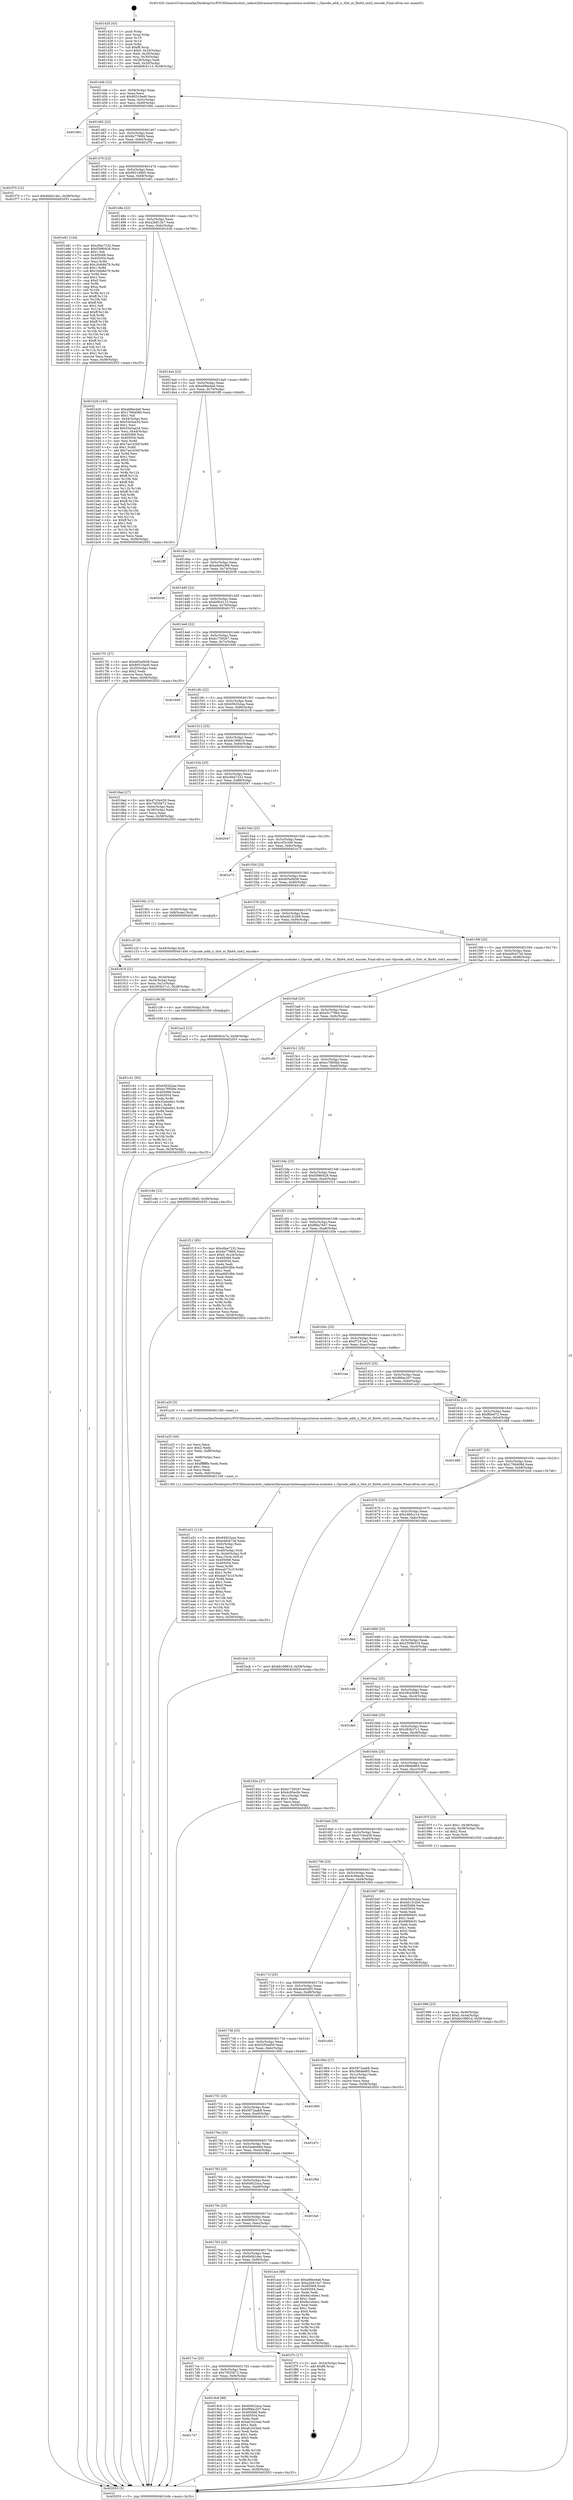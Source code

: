 digraph "0x401420" {
  label = "0x401420 (/mnt/c/Users/mathe/Desktop/tcc/POCII/binaries/extr_radare2librasmarchxtensagnuxtensa-modules.c_Opcode_addi_n_Slot_xt_flix64_slot2_encode_Final-ollvm.out::main(0))"
  labelloc = "t"
  node[shape=record]

  Entry [label="",width=0.3,height=0.3,shape=circle,fillcolor=black,style=filled]
  "0x40144b" [label="{
     0x40144b [23]\l
     | [instrs]\l
     &nbsp;&nbsp;0x40144b \<+3\>: mov -0x58(%rbp),%eax\l
     &nbsp;&nbsp;0x40144e \<+2\>: mov %eax,%ecx\l
     &nbsp;&nbsp;0x401450 \<+6\>: sub $0x80510ed0,%ecx\l
     &nbsp;&nbsp;0x401456 \<+3\>: mov %eax,-0x5c(%rbp)\l
     &nbsp;&nbsp;0x401459 \<+3\>: mov %ecx,-0x60(%rbp)\l
     &nbsp;&nbsp;0x40145c \<+6\>: je 000000000040180c \<main+0x3ec\>\l
  }"]
  "0x40180c" [label="{
     0x40180c\l
  }", style=dashed]
  "0x401462" [label="{
     0x401462 [22]\l
     | [instrs]\l
     &nbsp;&nbsp;0x401462 \<+5\>: jmp 0000000000401467 \<main+0x47\>\l
     &nbsp;&nbsp;0x401467 \<+3\>: mov -0x5c(%rbp),%eax\l
     &nbsp;&nbsp;0x40146a \<+5\>: sub $0x8a7796f4,%eax\l
     &nbsp;&nbsp;0x40146f \<+3\>: mov %eax,-0x64(%rbp)\l
     &nbsp;&nbsp;0x401472 \<+6\>: je 0000000000401f70 \<main+0xb50\>\l
  }"]
  Exit [label="",width=0.3,height=0.3,shape=circle,fillcolor=black,style=filled,peripheries=2]
  "0x401f70" [label="{
     0x401f70 [12]\l
     | [instrs]\l
     &nbsp;&nbsp;0x401f70 \<+7\>: movl $0x6b0b1dec,-0x58(%rbp)\l
     &nbsp;&nbsp;0x401f77 \<+5\>: jmp 0000000000402055 \<main+0xc35\>\l
  }"]
  "0x401478" [label="{
     0x401478 [22]\l
     | [instrs]\l
     &nbsp;&nbsp;0x401478 \<+5\>: jmp 000000000040147d \<main+0x5d\>\l
     &nbsp;&nbsp;0x40147d \<+3\>: mov -0x5c(%rbp),%eax\l
     &nbsp;&nbsp;0x401480 \<+5\>: sub $0x9921d9d5,%eax\l
     &nbsp;&nbsp;0x401485 \<+3\>: mov %eax,-0x68(%rbp)\l
     &nbsp;&nbsp;0x401488 \<+6\>: je 0000000000401e81 \<main+0xa61\>\l
  }"]
  "0x401c41" [label="{
     0x401c41 [93]\l
     | [instrs]\l
     &nbsp;&nbsp;0x401c41 \<+5\>: mov $0xb562b2aa,%eax\l
     &nbsp;&nbsp;0x401c46 \<+5\>: mov $0xec7895bb,%ecx\l
     &nbsp;&nbsp;0x401c4b \<+7\>: mov 0x405068,%edx\l
     &nbsp;&nbsp;0x401c52 \<+7\>: mov 0x405054,%esi\l
     &nbsp;&nbsp;0x401c59 \<+3\>: mov %edx,%r8d\l
     &nbsp;&nbsp;0x401c5c \<+7\>: add $0x33aba9e1,%r8d\l
     &nbsp;&nbsp;0x401c63 \<+4\>: sub $0x1,%r8d\l
     &nbsp;&nbsp;0x401c67 \<+7\>: sub $0x33aba9e1,%r8d\l
     &nbsp;&nbsp;0x401c6e \<+4\>: imul %r8d,%edx\l
     &nbsp;&nbsp;0x401c72 \<+3\>: and $0x1,%edx\l
     &nbsp;&nbsp;0x401c75 \<+3\>: cmp $0x0,%edx\l
     &nbsp;&nbsp;0x401c78 \<+4\>: sete %r9b\l
     &nbsp;&nbsp;0x401c7c \<+3\>: cmp $0xa,%esi\l
     &nbsp;&nbsp;0x401c7f \<+4\>: setl %r10b\l
     &nbsp;&nbsp;0x401c83 \<+3\>: mov %r9b,%r11b\l
     &nbsp;&nbsp;0x401c86 \<+3\>: and %r10b,%r11b\l
     &nbsp;&nbsp;0x401c89 \<+3\>: xor %r10b,%r9b\l
     &nbsp;&nbsp;0x401c8c \<+3\>: or %r9b,%r11b\l
     &nbsp;&nbsp;0x401c8f \<+4\>: test $0x1,%r11b\l
     &nbsp;&nbsp;0x401c93 \<+3\>: cmovne %ecx,%eax\l
     &nbsp;&nbsp;0x401c96 \<+3\>: mov %eax,-0x58(%rbp)\l
     &nbsp;&nbsp;0x401c99 \<+5\>: jmp 0000000000402055 \<main+0xc35\>\l
  }"]
  "0x401e81" [label="{
     0x401e81 [144]\l
     | [instrs]\l
     &nbsp;&nbsp;0x401e81 \<+5\>: mov $0xc6be7232,%eax\l
     &nbsp;&nbsp;0x401e86 \<+5\>: mov $0xf3980426,%ecx\l
     &nbsp;&nbsp;0x401e8b \<+2\>: mov $0x1,%dl\l
     &nbsp;&nbsp;0x401e8d \<+7\>: mov 0x405068,%esi\l
     &nbsp;&nbsp;0x401e94 \<+7\>: mov 0x405054,%edi\l
     &nbsp;&nbsp;0x401e9b \<+3\>: mov %esi,%r8d\l
     &nbsp;&nbsp;0x401e9e \<+7\>: add $0x164b8d78,%r8d\l
     &nbsp;&nbsp;0x401ea5 \<+4\>: sub $0x1,%r8d\l
     &nbsp;&nbsp;0x401ea9 \<+7\>: sub $0x164b8d78,%r8d\l
     &nbsp;&nbsp;0x401eb0 \<+4\>: imul %r8d,%esi\l
     &nbsp;&nbsp;0x401eb4 \<+3\>: and $0x1,%esi\l
     &nbsp;&nbsp;0x401eb7 \<+3\>: cmp $0x0,%esi\l
     &nbsp;&nbsp;0x401eba \<+4\>: sete %r9b\l
     &nbsp;&nbsp;0x401ebe \<+3\>: cmp $0xa,%edi\l
     &nbsp;&nbsp;0x401ec1 \<+4\>: setl %r10b\l
     &nbsp;&nbsp;0x401ec5 \<+3\>: mov %r9b,%r11b\l
     &nbsp;&nbsp;0x401ec8 \<+4\>: xor $0xff,%r11b\l
     &nbsp;&nbsp;0x401ecc \<+3\>: mov %r10b,%bl\l
     &nbsp;&nbsp;0x401ecf \<+3\>: xor $0xff,%bl\l
     &nbsp;&nbsp;0x401ed2 \<+3\>: xor $0x1,%dl\l
     &nbsp;&nbsp;0x401ed5 \<+3\>: mov %r11b,%r14b\l
     &nbsp;&nbsp;0x401ed8 \<+4\>: and $0xff,%r14b\l
     &nbsp;&nbsp;0x401edc \<+3\>: and %dl,%r9b\l
     &nbsp;&nbsp;0x401edf \<+3\>: mov %bl,%r15b\l
     &nbsp;&nbsp;0x401ee2 \<+4\>: and $0xff,%r15b\l
     &nbsp;&nbsp;0x401ee6 \<+3\>: and %dl,%r10b\l
     &nbsp;&nbsp;0x401ee9 \<+3\>: or %r9b,%r14b\l
     &nbsp;&nbsp;0x401eec \<+3\>: or %r10b,%r15b\l
     &nbsp;&nbsp;0x401eef \<+3\>: xor %r15b,%r14b\l
     &nbsp;&nbsp;0x401ef2 \<+3\>: or %bl,%r11b\l
     &nbsp;&nbsp;0x401ef5 \<+4\>: xor $0xff,%r11b\l
     &nbsp;&nbsp;0x401ef9 \<+3\>: or $0x1,%dl\l
     &nbsp;&nbsp;0x401efc \<+3\>: and %dl,%r11b\l
     &nbsp;&nbsp;0x401eff \<+3\>: or %r11b,%r14b\l
     &nbsp;&nbsp;0x401f02 \<+4\>: test $0x1,%r14b\l
     &nbsp;&nbsp;0x401f06 \<+3\>: cmovne %ecx,%eax\l
     &nbsp;&nbsp;0x401f09 \<+3\>: mov %eax,-0x58(%rbp)\l
     &nbsp;&nbsp;0x401f0c \<+5\>: jmp 0000000000402055 \<main+0xc35\>\l
  }"]
  "0x40148e" [label="{
     0x40148e [22]\l
     | [instrs]\l
     &nbsp;&nbsp;0x40148e \<+5\>: jmp 0000000000401493 \<main+0x73\>\l
     &nbsp;&nbsp;0x401493 \<+3\>: mov -0x5c(%rbp),%eax\l
     &nbsp;&nbsp;0x401496 \<+5\>: sub $0xa2b813a7,%eax\l
     &nbsp;&nbsp;0x40149b \<+3\>: mov %eax,-0x6c(%rbp)\l
     &nbsp;&nbsp;0x40149e \<+6\>: je 0000000000401b26 \<main+0x706\>\l
  }"]
  "0x401c38" [label="{
     0x401c38 [9]\l
     | [instrs]\l
     &nbsp;&nbsp;0x401c38 \<+4\>: mov -0x40(%rbp),%rdi\l
     &nbsp;&nbsp;0x401c3c \<+5\>: call 0000000000401030 \<free@plt\>\l
     | [calls]\l
     &nbsp;&nbsp;0x401030 \{1\} (unknown)\l
  }"]
  "0x401b26" [label="{
     0x401b26 [165]\l
     | [instrs]\l
     &nbsp;&nbsp;0x401b26 \<+5\>: mov $0xa68ee4a6,%eax\l
     &nbsp;&nbsp;0x401b2b \<+5\>: mov $0x1766408d,%ecx\l
     &nbsp;&nbsp;0x401b30 \<+2\>: mov $0x1,%dl\l
     &nbsp;&nbsp;0x401b32 \<+3\>: mov -0x44(%rbp),%esi\l
     &nbsp;&nbsp;0x401b35 \<+6\>: sub $0x55e5aa3d,%esi\l
     &nbsp;&nbsp;0x401b3b \<+3\>: add $0x1,%esi\l
     &nbsp;&nbsp;0x401b3e \<+6\>: add $0x55e5aa3d,%esi\l
     &nbsp;&nbsp;0x401b44 \<+3\>: mov %esi,-0x44(%rbp)\l
     &nbsp;&nbsp;0x401b47 \<+7\>: mov 0x405068,%esi\l
     &nbsp;&nbsp;0x401b4e \<+7\>: mov 0x405054,%edi\l
     &nbsp;&nbsp;0x401b55 \<+3\>: mov %esi,%r8d\l
     &nbsp;&nbsp;0x401b58 \<+7\>: sub $0x7ae1b30f,%r8d\l
     &nbsp;&nbsp;0x401b5f \<+4\>: sub $0x1,%r8d\l
     &nbsp;&nbsp;0x401b63 \<+7\>: add $0x7ae1b30f,%r8d\l
     &nbsp;&nbsp;0x401b6a \<+4\>: imul %r8d,%esi\l
     &nbsp;&nbsp;0x401b6e \<+3\>: and $0x1,%esi\l
     &nbsp;&nbsp;0x401b71 \<+3\>: cmp $0x0,%esi\l
     &nbsp;&nbsp;0x401b74 \<+4\>: sete %r9b\l
     &nbsp;&nbsp;0x401b78 \<+3\>: cmp $0xa,%edi\l
     &nbsp;&nbsp;0x401b7b \<+4\>: setl %r10b\l
     &nbsp;&nbsp;0x401b7f \<+3\>: mov %r9b,%r11b\l
     &nbsp;&nbsp;0x401b82 \<+4\>: xor $0xff,%r11b\l
     &nbsp;&nbsp;0x401b86 \<+3\>: mov %r10b,%bl\l
     &nbsp;&nbsp;0x401b89 \<+3\>: xor $0xff,%bl\l
     &nbsp;&nbsp;0x401b8c \<+3\>: xor $0x1,%dl\l
     &nbsp;&nbsp;0x401b8f \<+3\>: mov %r11b,%r14b\l
     &nbsp;&nbsp;0x401b92 \<+4\>: and $0xff,%r14b\l
     &nbsp;&nbsp;0x401b96 \<+3\>: and %dl,%r9b\l
     &nbsp;&nbsp;0x401b99 \<+3\>: mov %bl,%r15b\l
     &nbsp;&nbsp;0x401b9c \<+4\>: and $0xff,%r15b\l
     &nbsp;&nbsp;0x401ba0 \<+3\>: and %dl,%r10b\l
     &nbsp;&nbsp;0x401ba3 \<+3\>: or %r9b,%r14b\l
     &nbsp;&nbsp;0x401ba6 \<+3\>: or %r10b,%r15b\l
     &nbsp;&nbsp;0x401ba9 \<+3\>: xor %r15b,%r14b\l
     &nbsp;&nbsp;0x401bac \<+3\>: or %bl,%r11b\l
     &nbsp;&nbsp;0x401baf \<+4\>: xor $0xff,%r11b\l
     &nbsp;&nbsp;0x401bb3 \<+3\>: or $0x1,%dl\l
     &nbsp;&nbsp;0x401bb6 \<+3\>: and %dl,%r11b\l
     &nbsp;&nbsp;0x401bb9 \<+3\>: or %r11b,%r14b\l
     &nbsp;&nbsp;0x401bbc \<+4\>: test $0x1,%r14b\l
     &nbsp;&nbsp;0x401bc0 \<+3\>: cmovne %ecx,%eax\l
     &nbsp;&nbsp;0x401bc3 \<+3\>: mov %eax,-0x58(%rbp)\l
     &nbsp;&nbsp;0x401bc6 \<+5\>: jmp 0000000000402055 \<main+0xc35\>\l
  }"]
  "0x4014a4" [label="{
     0x4014a4 [22]\l
     | [instrs]\l
     &nbsp;&nbsp;0x4014a4 \<+5\>: jmp 00000000004014a9 \<main+0x89\>\l
     &nbsp;&nbsp;0x4014a9 \<+3\>: mov -0x5c(%rbp),%eax\l
     &nbsp;&nbsp;0x4014ac \<+5\>: sub $0xa68ee4a6,%eax\l
     &nbsp;&nbsp;0x4014b1 \<+3\>: mov %eax,-0x70(%rbp)\l
     &nbsp;&nbsp;0x4014b4 \<+6\>: je 0000000000401fff \<main+0xbdf\>\l
  }"]
  "0x401a51" [label="{
     0x401a51 [113]\l
     | [instrs]\l
     &nbsp;&nbsp;0x401a51 \<+5\>: mov $0x64922aca,%ecx\l
     &nbsp;&nbsp;0x401a56 \<+5\>: mov $0xe49cb73d,%edx\l
     &nbsp;&nbsp;0x401a5b \<+6\>: mov -0xfc(%rbp),%esi\l
     &nbsp;&nbsp;0x401a61 \<+3\>: imul %eax,%esi\l
     &nbsp;&nbsp;0x401a64 \<+4\>: mov -0x40(%rbp),%rdi\l
     &nbsp;&nbsp;0x401a68 \<+4\>: movslq -0x44(%rbp),%r8\l
     &nbsp;&nbsp;0x401a6c \<+4\>: mov %esi,(%rdi,%r8,4)\l
     &nbsp;&nbsp;0x401a70 \<+7\>: mov 0x405068,%eax\l
     &nbsp;&nbsp;0x401a77 \<+7\>: mov 0x405054,%esi\l
     &nbsp;&nbsp;0x401a7e \<+3\>: mov %eax,%r9d\l
     &nbsp;&nbsp;0x401a81 \<+7\>: add $0xeab73c1f,%r9d\l
     &nbsp;&nbsp;0x401a88 \<+4\>: sub $0x1,%r9d\l
     &nbsp;&nbsp;0x401a8c \<+7\>: sub $0xeab73c1f,%r9d\l
     &nbsp;&nbsp;0x401a93 \<+4\>: imul %r9d,%eax\l
     &nbsp;&nbsp;0x401a97 \<+3\>: and $0x1,%eax\l
     &nbsp;&nbsp;0x401a9a \<+3\>: cmp $0x0,%eax\l
     &nbsp;&nbsp;0x401a9d \<+4\>: sete %r10b\l
     &nbsp;&nbsp;0x401aa1 \<+3\>: cmp $0xa,%esi\l
     &nbsp;&nbsp;0x401aa4 \<+4\>: setl %r11b\l
     &nbsp;&nbsp;0x401aa8 \<+3\>: mov %r10b,%bl\l
     &nbsp;&nbsp;0x401aab \<+3\>: and %r11b,%bl\l
     &nbsp;&nbsp;0x401aae \<+3\>: xor %r11b,%r10b\l
     &nbsp;&nbsp;0x401ab1 \<+3\>: or %r10b,%bl\l
     &nbsp;&nbsp;0x401ab4 \<+3\>: test $0x1,%bl\l
     &nbsp;&nbsp;0x401ab7 \<+3\>: cmovne %edx,%ecx\l
     &nbsp;&nbsp;0x401aba \<+3\>: mov %ecx,-0x58(%rbp)\l
     &nbsp;&nbsp;0x401abd \<+5\>: jmp 0000000000402055 \<main+0xc35\>\l
  }"]
  "0x401fff" [label="{
     0x401fff\l
  }", style=dashed]
  "0x4014ba" [label="{
     0x4014ba [22]\l
     | [instrs]\l
     &nbsp;&nbsp;0x4014ba \<+5\>: jmp 00000000004014bf \<main+0x9f\>\l
     &nbsp;&nbsp;0x4014bf \<+3\>: mov -0x5c(%rbp),%eax\l
     &nbsp;&nbsp;0x4014c2 \<+5\>: sub $0xa9e64368,%eax\l
     &nbsp;&nbsp;0x4014c7 \<+3\>: mov %eax,-0x74(%rbp)\l
     &nbsp;&nbsp;0x4014ca \<+6\>: je 0000000000402036 \<main+0xc16\>\l
  }"]
  "0x401a25" [label="{
     0x401a25 [44]\l
     | [instrs]\l
     &nbsp;&nbsp;0x401a25 \<+2\>: xor %ecx,%ecx\l
     &nbsp;&nbsp;0x401a27 \<+5\>: mov $0x2,%edx\l
     &nbsp;&nbsp;0x401a2c \<+6\>: mov %edx,-0xf8(%rbp)\l
     &nbsp;&nbsp;0x401a32 \<+1\>: cltd\l
     &nbsp;&nbsp;0x401a33 \<+6\>: mov -0xf8(%rbp),%esi\l
     &nbsp;&nbsp;0x401a39 \<+2\>: idiv %esi\l
     &nbsp;&nbsp;0x401a3b \<+6\>: imul $0xfffffffe,%edx,%edx\l
     &nbsp;&nbsp;0x401a41 \<+3\>: sub $0x1,%ecx\l
     &nbsp;&nbsp;0x401a44 \<+2\>: sub %ecx,%edx\l
     &nbsp;&nbsp;0x401a46 \<+6\>: mov %edx,-0xfc(%rbp)\l
     &nbsp;&nbsp;0x401a4c \<+5\>: call 0000000000401160 \<next_i\>\l
     | [calls]\l
     &nbsp;&nbsp;0x401160 \{1\} (/mnt/c/Users/mathe/Desktop/tcc/POCII/binaries/extr_radare2librasmarchxtensagnuxtensa-modules.c_Opcode_addi_n_Slot_xt_flix64_slot2_encode_Final-ollvm.out::next_i)\l
  }"]
  "0x402036" [label="{
     0x402036\l
  }", style=dashed]
  "0x4014d0" [label="{
     0x4014d0 [22]\l
     | [instrs]\l
     &nbsp;&nbsp;0x4014d0 \<+5\>: jmp 00000000004014d5 \<main+0xb5\>\l
     &nbsp;&nbsp;0x4014d5 \<+3\>: mov -0x5c(%rbp),%eax\l
     &nbsp;&nbsp;0x4014d8 \<+5\>: sub $0xb0fc4113,%eax\l
     &nbsp;&nbsp;0x4014dd \<+3\>: mov %eax,-0x78(%rbp)\l
     &nbsp;&nbsp;0x4014e0 \<+6\>: je 00000000004017f1 \<main+0x3d1\>\l
  }"]
  "0x4017e7" [label="{
     0x4017e7\l
  }", style=dashed]
  "0x4017f1" [label="{
     0x4017f1 [27]\l
     | [instrs]\l
     &nbsp;&nbsp;0x4017f1 \<+5\>: mov $0xd05a0b58,%eax\l
     &nbsp;&nbsp;0x4017f6 \<+5\>: mov $0x80510ed0,%ecx\l
     &nbsp;&nbsp;0x4017fb \<+3\>: mov -0x20(%rbp),%edx\l
     &nbsp;&nbsp;0x4017fe \<+3\>: cmp $0x2,%edx\l
     &nbsp;&nbsp;0x401801 \<+3\>: cmovne %ecx,%eax\l
     &nbsp;&nbsp;0x401804 \<+3\>: mov %eax,-0x58(%rbp)\l
     &nbsp;&nbsp;0x401807 \<+5\>: jmp 0000000000402055 \<main+0xc35\>\l
  }"]
  "0x4014e6" [label="{
     0x4014e6 [22]\l
     | [instrs]\l
     &nbsp;&nbsp;0x4014e6 \<+5\>: jmp 00000000004014eb \<main+0xcb\>\l
     &nbsp;&nbsp;0x4014eb \<+3\>: mov -0x5c(%rbp),%eax\l
     &nbsp;&nbsp;0x4014ee \<+5\>: sub $0xb1759267,%eax\l
     &nbsp;&nbsp;0x4014f3 \<+3\>: mov %eax,-0x7c(%rbp)\l
     &nbsp;&nbsp;0x4014f6 \<+6\>: je 0000000000401949 \<main+0x529\>\l
  }"]
  "0x402055" [label="{
     0x402055 [5]\l
     | [instrs]\l
     &nbsp;&nbsp;0x402055 \<+5\>: jmp 000000000040144b \<main+0x2b\>\l
  }"]
  "0x401420" [label="{
     0x401420 [43]\l
     | [instrs]\l
     &nbsp;&nbsp;0x401420 \<+1\>: push %rbp\l
     &nbsp;&nbsp;0x401421 \<+3\>: mov %rsp,%rbp\l
     &nbsp;&nbsp;0x401424 \<+2\>: push %r15\l
     &nbsp;&nbsp;0x401426 \<+2\>: push %r14\l
     &nbsp;&nbsp;0x401428 \<+1\>: push %rbx\l
     &nbsp;&nbsp;0x401429 \<+7\>: sub $0xf8,%rsp\l
     &nbsp;&nbsp;0x401430 \<+7\>: movl $0x0,-0x24(%rbp)\l
     &nbsp;&nbsp;0x401437 \<+3\>: mov %edi,-0x28(%rbp)\l
     &nbsp;&nbsp;0x40143a \<+4\>: mov %rsi,-0x30(%rbp)\l
     &nbsp;&nbsp;0x40143e \<+3\>: mov -0x28(%rbp),%edi\l
     &nbsp;&nbsp;0x401441 \<+3\>: mov %edi,-0x20(%rbp)\l
     &nbsp;&nbsp;0x401444 \<+7\>: movl $0xb0fc4113,-0x58(%rbp)\l
  }"]
  "0x4019c8" [label="{
     0x4019c8 [88]\l
     | [instrs]\l
     &nbsp;&nbsp;0x4019c8 \<+5\>: mov $0x64922aca,%eax\l
     &nbsp;&nbsp;0x4019cd \<+5\>: mov $0xf99ac207,%ecx\l
     &nbsp;&nbsp;0x4019d2 \<+7\>: mov 0x405068,%edx\l
     &nbsp;&nbsp;0x4019d9 \<+7\>: mov 0x405054,%esi\l
     &nbsp;&nbsp;0x4019e0 \<+2\>: mov %edx,%edi\l
     &nbsp;&nbsp;0x4019e2 \<+6\>: add $0xab1b24ad,%edi\l
     &nbsp;&nbsp;0x4019e8 \<+3\>: sub $0x1,%edi\l
     &nbsp;&nbsp;0x4019eb \<+6\>: sub $0xab1b24ad,%edi\l
     &nbsp;&nbsp;0x4019f1 \<+3\>: imul %edi,%edx\l
     &nbsp;&nbsp;0x4019f4 \<+3\>: and $0x1,%edx\l
     &nbsp;&nbsp;0x4019f7 \<+3\>: cmp $0x0,%edx\l
     &nbsp;&nbsp;0x4019fa \<+4\>: sete %r8b\l
     &nbsp;&nbsp;0x4019fe \<+3\>: cmp $0xa,%esi\l
     &nbsp;&nbsp;0x401a01 \<+4\>: setl %r9b\l
     &nbsp;&nbsp;0x401a05 \<+3\>: mov %r8b,%r10b\l
     &nbsp;&nbsp;0x401a08 \<+3\>: and %r9b,%r10b\l
     &nbsp;&nbsp;0x401a0b \<+3\>: xor %r9b,%r8b\l
     &nbsp;&nbsp;0x401a0e \<+3\>: or %r8b,%r10b\l
     &nbsp;&nbsp;0x401a11 \<+4\>: test $0x1,%r10b\l
     &nbsp;&nbsp;0x401a15 \<+3\>: cmovne %ecx,%eax\l
     &nbsp;&nbsp;0x401a18 \<+3\>: mov %eax,-0x58(%rbp)\l
     &nbsp;&nbsp;0x401a1b \<+5\>: jmp 0000000000402055 \<main+0xc35\>\l
  }"]
  "0x401949" [label="{
     0x401949\l
  }", style=dashed]
  "0x4014fc" [label="{
     0x4014fc [22]\l
     | [instrs]\l
     &nbsp;&nbsp;0x4014fc \<+5\>: jmp 0000000000401501 \<main+0xe1\>\l
     &nbsp;&nbsp;0x401501 \<+3\>: mov -0x5c(%rbp),%eax\l
     &nbsp;&nbsp;0x401504 \<+5\>: sub $0xb562b2aa,%eax\l
     &nbsp;&nbsp;0x401509 \<+3\>: mov %eax,-0x80(%rbp)\l
     &nbsp;&nbsp;0x40150c \<+6\>: je 0000000000402018 \<main+0xbf8\>\l
  }"]
  "0x4017ce" [label="{
     0x4017ce [25]\l
     | [instrs]\l
     &nbsp;&nbsp;0x4017ce \<+5\>: jmp 00000000004017d3 \<main+0x3b3\>\l
     &nbsp;&nbsp;0x4017d3 \<+3\>: mov -0x5c(%rbp),%eax\l
     &nbsp;&nbsp;0x4017d6 \<+5\>: sub $0x70f25872,%eax\l
     &nbsp;&nbsp;0x4017db \<+6\>: mov %eax,-0xf4(%rbp)\l
     &nbsp;&nbsp;0x4017e1 \<+6\>: je 00000000004019c8 \<main+0x5a8\>\l
  }"]
  "0x402018" [label="{
     0x402018\l
  }", style=dashed]
  "0x401512" [label="{
     0x401512 [25]\l
     | [instrs]\l
     &nbsp;&nbsp;0x401512 \<+5\>: jmp 0000000000401517 \<main+0xf7\>\l
     &nbsp;&nbsp;0x401517 \<+3\>: mov -0x5c(%rbp),%eax\l
     &nbsp;&nbsp;0x40151a \<+5\>: sub $0xbb19981d,%eax\l
     &nbsp;&nbsp;0x40151f \<+6\>: mov %eax,-0x84(%rbp)\l
     &nbsp;&nbsp;0x401525 \<+6\>: je 00000000004019ad \<main+0x58d\>\l
  }"]
  "0x401f7c" [label="{
     0x401f7c [17]\l
     | [instrs]\l
     &nbsp;&nbsp;0x401f7c \<+3\>: mov -0x24(%rbp),%eax\l
     &nbsp;&nbsp;0x401f7f \<+7\>: add $0xf8,%rsp\l
     &nbsp;&nbsp;0x401f86 \<+1\>: pop %rbx\l
     &nbsp;&nbsp;0x401f87 \<+2\>: pop %r14\l
     &nbsp;&nbsp;0x401f89 \<+2\>: pop %r15\l
     &nbsp;&nbsp;0x401f8b \<+1\>: pop %rbp\l
     &nbsp;&nbsp;0x401f8c \<+1\>: ret\l
  }"]
  "0x4019ad" [label="{
     0x4019ad [27]\l
     | [instrs]\l
     &nbsp;&nbsp;0x4019ad \<+5\>: mov $0x47c5e439,%eax\l
     &nbsp;&nbsp;0x4019b2 \<+5\>: mov $0x70f25872,%ecx\l
     &nbsp;&nbsp;0x4019b7 \<+3\>: mov -0x44(%rbp),%edx\l
     &nbsp;&nbsp;0x4019ba \<+3\>: cmp -0x38(%rbp),%edx\l
     &nbsp;&nbsp;0x4019bd \<+3\>: cmovl %ecx,%eax\l
     &nbsp;&nbsp;0x4019c0 \<+3\>: mov %eax,-0x58(%rbp)\l
     &nbsp;&nbsp;0x4019c3 \<+5\>: jmp 0000000000402055 \<main+0xc35\>\l
  }"]
  "0x40152b" [label="{
     0x40152b [25]\l
     | [instrs]\l
     &nbsp;&nbsp;0x40152b \<+5\>: jmp 0000000000401530 \<main+0x110\>\l
     &nbsp;&nbsp;0x401530 \<+3\>: mov -0x5c(%rbp),%eax\l
     &nbsp;&nbsp;0x401533 \<+5\>: sub $0xc6be7232,%eax\l
     &nbsp;&nbsp;0x401538 \<+6\>: mov %eax,-0x88(%rbp)\l
     &nbsp;&nbsp;0x40153e \<+6\>: je 0000000000402047 \<main+0xc27\>\l
  }"]
  "0x4017b5" [label="{
     0x4017b5 [25]\l
     | [instrs]\l
     &nbsp;&nbsp;0x4017b5 \<+5\>: jmp 00000000004017ba \<main+0x39a\>\l
     &nbsp;&nbsp;0x4017ba \<+3\>: mov -0x5c(%rbp),%eax\l
     &nbsp;&nbsp;0x4017bd \<+5\>: sub $0x6b0b1dec,%eax\l
     &nbsp;&nbsp;0x4017c2 \<+6\>: mov %eax,-0xf0(%rbp)\l
     &nbsp;&nbsp;0x4017c8 \<+6\>: je 0000000000401f7c \<main+0xb5c\>\l
  }"]
  "0x402047" [label="{
     0x402047\l
  }", style=dashed]
  "0x401544" [label="{
     0x401544 [25]\l
     | [instrs]\l
     &nbsp;&nbsp;0x401544 \<+5\>: jmp 0000000000401549 \<main+0x129\>\l
     &nbsp;&nbsp;0x401549 \<+3\>: mov -0x5c(%rbp),%eax\l
     &nbsp;&nbsp;0x40154c \<+5\>: sub $0xccf3c346,%eax\l
     &nbsp;&nbsp;0x401551 \<+6\>: mov %eax,-0x8c(%rbp)\l
     &nbsp;&nbsp;0x401557 \<+6\>: je 0000000000401e75 \<main+0xa55\>\l
  }"]
  "0x401ace" [label="{
     0x401ace [88]\l
     | [instrs]\l
     &nbsp;&nbsp;0x401ace \<+5\>: mov $0xa68ee4a6,%eax\l
     &nbsp;&nbsp;0x401ad3 \<+5\>: mov $0xa2b813a7,%ecx\l
     &nbsp;&nbsp;0x401ad8 \<+7\>: mov 0x405068,%edx\l
     &nbsp;&nbsp;0x401adf \<+7\>: mov 0x405054,%esi\l
     &nbsp;&nbsp;0x401ae6 \<+2\>: mov %edx,%edi\l
     &nbsp;&nbsp;0x401ae8 \<+6\>: sub $0x9a1ebee1,%edi\l
     &nbsp;&nbsp;0x401aee \<+3\>: sub $0x1,%edi\l
     &nbsp;&nbsp;0x401af1 \<+6\>: add $0x9a1ebee1,%edi\l
     &nbsp;&nbsp;0x401af7 \<+3\>: imul %edi,%edx\l
     &nbsp;&nbsp;0x401afa \<+3\>: and $0x1,%edx\l
     &nbsp;&nbsp;0x401afd \<+3\>: cmp $0x0,%edx\l
     &nbsp;&nbsp;0x401b00 \<+4\>: sete %r8b\l
     &nbsp;&nbsp;0x401b04 \<+3\>: cmp $0xa,%esi\l
     &nbsp;&nbsp;0x401b07 \<+4\>: setl %r9b\l
     &nbsp;&nbsp;0x401b0b \<+3\>: mov %r8b,%r10b\l
     &nbsp;&nbsp;0x401b0e \<+3\>: and %r9b,%r10b\l
     &nbsp;&nbsp;0x401b11 \<+3\>: xor %r9b,%r8b\l
     &nbsp;&nbsp;0x401b14 \<+3\>: or %r8b,%r10b\l
     &nbsp;&nbsp;0x401b17 \<+4\>: test $0x1,%r10b\l
     &nbsp;&nbsp;0x401b1b \<+3\>: cmovne %ecx,%eax\l
     &nbsp;&nbsp;0x401b1e \<+3\>: mov %eax,-0x58(%rbp)\l
     &nbsp;&nbsp;0x401b21 \<+5\>: jmp 0000000000402055 \<main+0xc35\>\l
  }"]
  "0x401e75" [label="{
     0x401e75\l
  }", style=dashed]
  "0x40155d" [label="{
     0x40155d [25]\l
     | [instrs]\l
     &nbsp;&nbsp;0x40155d \<+5\>: jmp 0000000000401562 \<main+0x142\>\l
     &nbsp;&nbsp;0x401562 \<+3\>: mov -0x5c(%rbp),%eax\l
     &nbsp;&nbsp;0x401565 \<+5\>: sub $0xd05a0b58,%eax\l
     &nbsp;&nbsp;0x40156a \<+6\>: mov %eax,-0x90(%rbp)\l
     &nbsp;&nbsp;0x401570 \<+6\>: je 000000000040190c \<main+0x4ec\>\l
  }"]
  "0x40179c" [label="{
     0x40179c [25]\l
     | [instrs]\l
     &nbsp;&nbsp;0x40179c \<+5\>: jmp 00000000004017a1 \<main+0x381\>\l
     &nbsp;&nbsp;0x4017a1 \<+3\>: mov -0x5c(%rbp),%eax\l
     &nbsp;&nbsp;0x4017a4 \<+5\>: sub $0x665b3c7e,%eax\l
     &nbsp;&nbsp;0x4017a9 \<+6\>: mov %eax,-0xec(%rbp)\l
     &nbsp;&nbsp;0x4017af \<+6\>: je 0000000000401ace \<main+0x6ae\>\l
  }"]
  "0x40190c" [label="{
     0x40190c [13]\l
     | [instrs]\l
     &nbsp;&nbsp;0x40190c \<+4\>: mov -0x30(%rbp),%rax\l
     &nbsp;&nbsp;0x401910 \<+4\>: mov 0x8(%rax),%rdi\l
     &nbsp;&nbsp;0x401914 \<+5\>: call 0000000000401060 \<atoi@plt\>\l
     | [calls]\l
     &nbsp;&nbsp;0x401060 \{1\} (unknown)\l
  }"]
  "0x401576" [label="{
     0x401576 [25]\l
     | [instrs]\l
     &nbsp;&nbsp;0x401576 \<+5\>: jmp 000000000040157b \<main+0x15b\>\l
     &nbsp;&nbsp;0x40157b \<+3\>: mov -0x5c(%rbp),%eax\l
     &nbsp;&nbsp;0x40157e \<+5\>: sub $0xdd13c2b9,%eax\l
     &nbsp;&nbsp;0x401583 \<+6\>: mov %eax,-0x94(%rbp)\l
     &nbsp;&nbsp;0x401589 \<+6\>: je 0000000000401c2f \<main+0x80f\>\l
  }"]
  "0x401919" [label="{
     0x401919 [21]\l
     | [instrs]\l
     &nbsp;&nbsp;0x401919 \<+3\>: mov %eax,-0x34(%rbp)\l
     &nbsp;&nbsp;0x40191c \<+3\>: mov -0x34(%rbp),%eax\l
     &nbsp;&nbsp;0x40191f \<+3\>: mov %eax,-0x1c(%rbp)\l
     &nbsp;&nbsp;0x401922 \<+7\>: movl $0x383b27c1,-0x58(%rbp)\l
     &nbsp;&nbsp;0x401929 \<+5\>: jmp 0000000000402055 \<main+0xc35\>\l
  }"]
  "0x401fa5" [label="{
     0x401fa5\l
  }", style=dashed]
  "0x401c2f" [label="{
     0x401c2f [9]\l
     | [instrs]\l
     &nbsp;&nbsp;0x401c2f \<+4\>: mov -0x40(%rbp),%rdi\l
     &nbsp;&nbsp;0x401c33 \<+5\>: call 0000000000401400 \<Opcode_addi_n_Slot_xt_flix64_slot2_encode\>\l
     | [calls]\l
     &nbsp;&nbsp;0x401400 \{1\} (/mnt/c/Users/mathe/Desktop/tcc/POCII/binaries/extr_radare2librasmarchxtensagnuxtensa-modules.c_Opcode_addi_n_Slot_xt_flix64_slot2_encode_Final-ollvm.out::Opcode_addi_n_Slot_xt_flix64_slot2_encode)\l
  }"]
  "0x40158f" [label="{
     0x40158f [25]\l
     | [instrs]\l
     &nbsp;&nbsp;0x40158f \<+5\>: jmp 0000000000401594 \<main+0x174\>\l
     &nbsp;&nbsp;0x401594 \<+3\>: mov -0x5c(%rbp),%eax\l
     &nbsp;&nbsp;0x401597 \<+5\>: sub $0xe49cb73d,%eax\l
     &nbsp;&nbsp;0x40159c \<+6\>: mov %eax,-0x98(%rbp)\l
     &nbsp;&nbsp;0x4015a2 \<+6\>: je 0000000000401ac2 \<main+0x6a2\>\l
  }"]
  "0x401783" [label="{
     0x401783 [25]\l
     | [instrs]\l
     &nbsp;&nbsp;0x401783 \<+5\>: jmp 0000000000401788 \<main+0x368\>\l
     &nbsp;&nbsp;0x401788 \<+3\>: mov -0x5c(%rbp),%eax\l
     &nbsp;&nbsp;0x40178b \<+5\>: sub $0x64922aca,%eax\l
     &nbsp;&nbsp;0x401790 \<+6\>: mov %eax,-0xe8(%rbp)\l
     &nbsp;&nbsp;0x401796 \<+6\>: je 0000000000401fa5 \<main+0xb85\>\l
  }"]
  "0x401ac2" [label="{
     0x401ac2 [12]\l
     | [instrs]\l
     &nbsp;&nbsp;0x401ac2 \<+7\>: movl $0x665b3c7e,-0x58(%rbp)\l
     &nbsp;&nbsp;0x401ac9 \<+5\>: jmp 0000000000402055 \<main+0xc35\>\l
  }"]
  "0x4015a8" [label="{
     0x4015a8 [25]\l
     | [instrs]\l
     &nbsp;&nbsp;0x4015a8 \<+5\>: jmp 00000000004015ad \<main+0x18d\>\l
     &nbsp;&nbsp;0x4015ad \<+3\>: mov -0x5c(%rbp),%eax\l
     &nbsp;&nbsp;0x4015b0 \<+5\>: sub $0xe5c77864,%eax\l
     &nbsp;&nbsp;0x4015b5 \<+6\>: mov %eax,-0x9c(%rbp)\l
     &nbsp;&nbsp;0x4015bb \<+6\>: je 0000000000401cf3 \<main+0x8d3\>\l
  }"]
  "0x401f8d" [label="{
     0x401f8d\l
  }", style=dashed]
  "0x401cf3" [label="{
     0x401cf3\l
  }", style=dashed]
  "0x4015c1" [label="{
     0x4015c1 [25]\l
     | [instrs]\l
     &nbsp;&nbsp;0x4015c1 \<+5\>: jmp 00000000004015c6 \<main+0x1a6\>\l
     &nbsp;&nbsp;0x4015c6 \<+3\>: mov -0x5c(%rbp),%eax\l
     &nbsp;&nbsp;0x4015c9 \<+5\>: sub $0xec7895bb,%eax\l
     &nbsp;&nbsp;0x4015ce \<+6\>: mov %eax,-0xa0(%rbp)\l
     &nbsp;&nbsp;0x4015d4 \<+6\>: je 0000000000401c9e \<main+0x87e\>\l
  }"]
  "0x40176a" [label="{
     0x40176a [25]\l
     | [instrs]\l
     &nbsp;&nbsp;0x40176a \<+5\>: jmp 000000000040176f \<main+0x34f\>\l
     &nbsp;&nbsp;0x40176f \<+3\>: mov -0x5c(%rbp),%eax\l
     &nbsp;&nbsp;0x401772 \<+5\>: sub $0x5aa0eb8d,%eax\l
     &nbsp;&nbsp;0x401777 \<+6\>: mov %eax,-0xe4(%rbp)\l
     &nbsp;&nbsp;0x40177d \<+6\>: je 0000000000401f8d \<main+0xb6d\>\l
  }"]
  "0x401c9e" [label="{
     0x401c9e [12]\l
     | [instrs]\l
     &nbsp;&nbsp;0x401c9e \<+7\>: movl $0x9921d9d5,-0x58(%rbp)\l
     &nbsp;&nbsp;0x401ca5 \<+5\>: jmp 0000000000402055 \<main+0xc35\>\l
  }"]
  "0x4015da" [label="{
     0x4015da [25]\l
     | [instrs]\l
     &nbsp;&nbsp;0x4015da \<+5\>: jmp 00000000004015df \<main+0x1bf\>\l
     &nbsp;&nbsp;0x4015df \<+3\>: mov -0x5c(%rbp),%eax\l
     &nbsp;&nbsp;0x4015e2 \<+5\>: sub $0xf3980426,%eax\l
     &nbsp;&nbsp;0x4015e7 \<+6\>: mov %eax,-0xa4(%rbp)\l
     &nbsp;&nbsp;0x4015ed \<+6\>: je 0000000000401f11 \<main+0xaf1\>\l
  }"]
  "0x401d7c" [label="{
     0x401d7c\l
  }", style=dashed]
  "0x401f11" [label="{
     0x401f11 [95]\l
     | [instrs]\l
     &nbsp;&nbsp;0x401f11 \<+5\>: mov $0xc6be7232,%eax\l
     &nbsp;&nbsp;0x401f16 \<+5\>: mov $0x8a7796f4,%ecx\l
     &nbsp;&nbsp;0x401f1b \<+7\>: movl $0x0,-0x24(%rbp)\l
     &nbsp;&nbsp;0x401f22 \<+7\>: mov 0x405068,%edx\l
     &nbsp;&nbsp;0x401f29 \<+7\>: mov 0x405054,%esi\l
     &nbsp;&nbsp;0x401f30 \<+2\>: mov %edx,%edi\l
     &nbsp;&nbsp;0x401f32 \<+6\>: sub $0xad0f18bb,%edi\l
     &nbsp;&nbsp;0x401f38 \<+3\>: sub $0x1,%edi\l
     &nbsp;&nbsp;0x401f3b \<+6\>: add $0xad0f18bb,%edi\l
     &nbsp;&nbsp;0x401f41 \<+3\>: imul %edi,%edx\l
     &nbsp;&nbsp;0x401f44 \<+3\>: and $0x1,%edx\l
     &nbsp;&nbsp;0x401f47 \<+3\>: cmp $0x0,%edx\l
     &nbsp;&nbsp;0x401f4a \<+4\>: sete %r8b\l
     &nbsp;&nbsp;0x401f4e \<+3\>: cmp $0xa,%esi\l
     &nbsp;&nbsp;0x401f51 \<+4\>: setl %r9b\l
     &nbsp;&nbsp;0x401f55 \<+3\>: mov %r8b,%r10b\l
     &nbsp;&nbsp;0x401f58 \<+3\>: and %r9b,%r10b\l
     &nbsp;&nbsp;0x401f5b \<+3\>: xor %r9b,%r8b\l
     &nbsp;&nbsp;0x401f5e \<+3\>: or %r8b,%r10b\l
     &nbsp;&nbsp;0x401f61 \<+4\>: test $0x1,%r10b\l
     &nbsp;&nbsp;0x401f65 \<+3\>: cmovne %ecx,%eax\l
     &nbsp;&nbsp;0x401f68 \<+3\>: mov %eax,-0x58(%rbp)\l
     &nbsp;&nbsp;0x401f6b \<+5\>: jmp 0000000000402055 \<main+0xc35\>\l
  }"]
  "0x4015f3" [label="{
     0x4015f3 [25]\l
     | [instrs]\l
     &nbsp;&nbsp;0x4015f3 \<+5\>: jmp 00000000004015f8 \<main+0x1d8\>\l
     &nbsp;&nbsp;0x4015f8 \<+3\>: mov -0x5c(%rbp),%eax\l
     &nbsp;&nbsp;0x4015fb \<+5\>: sub $0xf68a7647,%eax\l
     &nbsp;&nbsp;0x401600 \<+6\>: mov %eax,-0xa8(%rbp)\l
     &nbsp;&nbsp;0x401606 \<+6\>: je 0000000000401d5e \<main+0x93e\>\l
  }"]
  "0x401751" [label="{
     0x401751 [25]\l
     | [instrs]\l
     &nbsp;&nbsp;0x401751 \<+5\>: jmp 0000000000401756 \<main+0x336\>\l
     &nbsp;&nbsp;0x401756 \<+3\>: mov -0x5c(%rbp),%eax\l
     &nbsp;&nbsp;0x401759 \<+5\>: sub $0x5872aab8,%eax\l
     &nbsp;&nbsp;0x40175e \<+6\>: mov %eax,-0xe0(%rbp)\l
     &nbsp;&nbsp;0x401764 \<+6\>: je 0000000000401d7c \<main+0x95c\>\l
  }"]
  "0x401d5e" [label="{
     0x401d5e\l
  }", style=dashed]
  "0x40160c" [label="{
     0x40160c [25]\l
     | [instrs]\l
     &nbsp;&nbsp;0x40160c \<+5\>: jmp 0000000000401611 \<main+0x1f1\>\l
     &nbsp;&nbsp;0x401611 \<+3\>: mov -0x5c(%rbp),%eax\l
     &nbsp;&nbsp;0x401614 \<+5\>: sub $0xf7247ae1,%eax\l
     &nbsp;&nbsp;0x401619 \<+6\>: mov %eax,-0xac(%rbp)\l
     &nbsp;&nbsp;0x40161f \<+6\>: je 0000000000401caa \<main+0x88a\>\l
  }"]
  "0x401900" [label="{
     0x401900\l
  }", style=dashed]
  "0x401caa" [label="{
     0x401caa\l
  }", style=dashed]
  "0x401625" [label="{
     0x401625 [25]\l
     | [instrs]\l
     &nbsp;&nbsp;0x401625 \<+5\>: jmp 000000000040162a \<main+0x20a\>\l
     &nbsp;&nbsp;0x40162a \<+3\>: mov -0x5c(%rbp),%eax\l
     &nbsp;&nbsp;0x40162d \<+5\>: sub $0xf99ac207,%eax\l
     &nbsp;&nbsp;0x401632 \<+6\>: mov %eax,-0xb0(%rbp)\l
     &nbsp;&nbsp;0x401638 \<+6\>: je 0000000000401a20 \<main+0x600\>\l
  }"]
  "0x401738" [label="{
     0x401738 [25]\l
     | [instrs]\l
     &nbsp;&nbsp;0x401738 \<+5\>: jmp 000000000040173d \<main+0x31d\>\l
     &nbsp;&nbsp;0x40173d \<+3\>: mov -0x5c(%rbp),%eax\l
     &nbsp;&nbsp;0x401740 \<+5\>: sub $0x52f5a609,%eax\l
     &nbsp;&nbsp;0x401745 \<+6\>: mov %eax,-0xdc(%rbp)\l
     &nbsp;&nbsp;0x40174b \<+6\>: je 0000000000401900 \<main+0x4e0\>\l
  }"]
  "0x401a20" [label="{
     0x401a20 [5]\l
     | [instrs]\l
     &nbsp;&nbsp;0x401a20 \<+5\>: call 0000000000401160 \<next_i\>\l
     | [calls]\l
     &nbsp;&nbsp;0x401160 \{1\} (/mnt/c/Users/mathe/Desktop/tcc/POCII/binaries/extr_radare2librasmarchxtensagnuxtensa-modules.c_Opcode_addi_n_Slot_xt_flix64_slot2_encode_Final-ollvm.out::next_i)\l
  }"]
  "0x40163e" [label="{
     0x40163e [25]\l
     | [instrs]\l
     &nbsp;&nbsp;0x40163e \<+5\>: jmp 0000000000401643 \<main+0x223\>\l
     &nbsp;&nbsp;0x401643 \<+3\>: mov -0x5c(%rbp),%eax\l
     &nbsp;&nbsp;0x401646 \<+5\>: sub $0xf6bef72,%eax\l
     &nbsp;&nbsp;0x40164b \<+6\>: mov %eax,-0xb4(%rbp)\l
     &nbsp;&nbsp;0x401651 \<+6\>: je 0000000000401d88 \<main+0x968\>\l
  }"]
  "0x401d45" [label="{
     0x401d45\l
  }", style=dashed]
  "0x401d88" [label="{
     0x401d88\l
  }", style=dashed]
  "0x401657" [label="{
     0x401657 [25]\l
     | [instrs]\l
     &nbsp;&nbsp;0x401657 \<+5\>: jmp 000000000040165c \<main+0x23c\>\l
     &nbsp;&nbsp;0x40165c \<+3\>: mov -0x5c(%rbp),%eax\l
     &nbsp;&nbsp;0x40165f \<+5\>: sub $0x1766408d,%eax\l
     &nbsp;&nbsp;0x401664 \<+6\>: mov %eax,-0xb8(%rbp)\l
     &nbsp;&nbsp;0x40166a \<+6\>: je 0000000000401bcb \<main+0x7ab\>\l
  }"]
  "0x401996" [label="{
     0x401996 [23]\l
     | [instrs]\l
     &nbsp;&nbsp;0x401996 \<+4\>: mov %rax,-0x40(%rbp)\l
     &nbsp;&nbsp;0x40199a \<+7\>: movl $0x0,-0x44(%rbp)\l
     &nbsp;&nbsp;0x4019a1 \<+7\>: movl $0xbb19981d,-0x58(%rbp)\l
     &nbsp;&nbsp;0x4019a8 \<+5\>: jmp 0000000000402055 \<main+0xc35\>\l
  }"]
  "0x401bcb" [label="{
     0x401bcb [12]\l
     | [instrs]\l
     &nbsp;&nbsp;0x401bcb \<+7\>: movl $0xbb19981d,-0x58(%rbp)\l
     &nbsp;&nbsp;0x401bd2 \<+5\>: jmp 0000000000402055 \<main+0xc35\>\l
  }"]
  "0x401670" [label="{
     0x401670 [25]\l
     | [instrs]\l
     &nbsp;&nbsp;0x401670 \<+5\>: jmp 0000000000401675 \<main+0x255\>\l
     &nbsp;&nbsp;0x401675 \<+3\>: mov -0x5c(%rbp),%eax\l
     &nbsp;&nbsp;0x401678 \<+5\>: sub $0x2480cc14,%eax\l
     &nbsp;&nbsp;0x40167d \<+6\>: mov %eax,-0xbc(%rbp)\l
     &nbsp;&nbsp;0x401683 \<+6\>: je 0000000000401864 \<main+0x444\>\l
  }"]
  "0x40171f" [label="{
     0x40171f [25]\l
     | [instrs]\l
     &nbsp;&nbsp;0x40171f \<+5\>: jmp 0000000000401724 \<main+0x304\>\l
     &nbsp;&nbsp;0x401724 \<+3\>: mov -0x5c(%rbp),%eax\l
     &nbsp;&nbsp;0x401727 \<+5\>: sub $0x4ea0d4f3,%eax\l
     &nbsp;&nbsp;0x40172c \<+6\>: mov %eax,-0xd8(%rbp)\l
     &nbsp;&nbsp;0x401732 \<+6\>: je 0000000000401d45 \<main+0x925\>\l
  }"]
  "0x401864" [label="{
     0x401864\l
  }", style=dashed]
  "0x401689" [label="{
     0x401689 [25]\l
     | [instrs]\l
     &nbsp;&nbsp;0x401689 \<+5\>: jmp 000000000040168e \<main+0x26e\>\l
     &nbsp;&nbsp;0x40168e \<+3\>: mov -0x5c(%rbp),%eax\l
     &nbsp;&nbsp;0x401691 \<+5\>: sub $0x2559b519,%eax\l
     &nbsp;&nbsp;0x401696 \<+6\>: mov %eax,-0xc0(%rbp)\l
     &nbsp;&nbsp;0x40169c \<+6\>: je 0000000000401cd8 \<main+0x8b8\>\l
  }"]
  "0x401964" [label="{
     0x401964 [27]\l
     | [instrs]\l
     &nbsp;&nbsp;0x401964 \<+5\>: mov $0x5872aab8,%eax\l
     &nbsp;&nbsp;0x401969 \<+5\>: mov $0x386de865,%ecx\l
     &nbsp;&nbsp;0x40196e \<+3\>: mov -0x1c(%rbp),%edx\l
     &nbsp;&nbsp;0x401971 \<+3\>: cmp $0x0,%edx\l
     &nbsp;&nbsp;0x401974 \<+3\>: cmove %ecx,%eax\l
     &nbsp;&nbsp;0x401977 \<+3\>: mov %eax,-0x58(%rbp)\l
     &nbsp;&nbsp;0x40197a \<+5\>: jmp 0000000000402055 \<main+0xc35\>\l
  }"]
  "0x401cd8" [label="{
     0x401cd8\l
  }", style=dashed]
  "0x4016a2" [label="{
     0x4016a2 [25]\l
     | [instrs]\l
     &nbsp;&nbsp;0x4016a2 \<+5\>: jmp 00000000004016a7 \<main+0x287\>\l
     &nbsp;&nbsp;0x4016a7 \<+3\>: mov -0x5c(%rbp),%eax\l
     &nbsp;&nbsp;0x4016aa \<+5\>: sub $0x29ca5b90,%eax\l
     &nbsp;&nbsp;0x4016af \<+6\>: mov %eax,-0xc4(%rbp)\l
     &nbsp;&nbsp;0x4016b5 \<+6\>: je 0000000000401de0 \<main+0x9c0\>\l
  }"]
  "0x401706" [label="{
     0x401706 [25]\l
     | [instrs]\l
     &nbsp;&nbsp;0x401706 \<+5\>: jmp 000000000040170b \<main+0x2eb\>\l
     &nbsp;&nbsp;0x40170b \<+3\>: mov -0x5c(%rbp),%eax\l
     &nbsp;&nbsp;0x40170e \<+5\>: sub $0x4c95ec8c,%eax\l
     &nbsp;&nbsp;0x401713 \<+6\>: mov %eax,-0xd4(%rbp)\l
     &nbsp;&nbsp;0x401719 \<+6\>: je 0000000000401964 \<main+0x544\>\l
  }"]
  "0x401de0" [label="{
     0x401de0\l
  }", style=dashed]
  "0x4016bb" [label="{
     0x4016bb [25]\l
     | [instrs]\l
     &nbsp;&nbsp;0x4016bb \<+5\>: jmp 00000000004016c0 \<main+0x2a0\>\l
     &nbsp;&nbsp;0x4016c0 \<+3\>: mov -0x5c(%rbp),%eax\l
     &nbsp;&nbsp;0x4016c3 \<+5\>: sub $0x383b27c1,%eax\l
     &nbsp;&nbsp;0x4016c8 \<+6\>: mov %eax,-0xc8(%rbp)\l
     &nbsp;&nbsp;0x4016ce \<+6\>: je 000000000040192e \<main+0x50e\>\l
  }"]
  "0x401bd7" [label="{
     0x401bd7 [88]\l
     | [instrs]\l
     &nbsp;&nbsp;0x401bd7 \<+5\>: mov $0xb562b2aa,%eax\l
     &nbsp;&nbsp;0x401bdc \<+5\>: mov $0xdd13c2b9,%ecx\l
     &nbsp;&nbsp;0x401be1 \<+7\>: mov 0x405068,%edx\l
     &nbsp;&nbsp;0x401be8 \<+7\>: mov 0x405054,%esi\l
     &nbsp;&nbsp;0x401bef \<+2\>: mov %edx,%edi\l
     &nbsp;&nbsp;0x401bf1 \<+6\>: add $0x89f49cf1,%edi\l
     &nbsp;&nbsp;0x401bf7 \<+3\>: sub $0x1,%edi\l
     &nbsp;&nbsp;0x401bfa \<+6\>: sub $0x89f49cf1,%edi\l
     &nbsp;&nbsp;0x401c00 \<+3\>: imul %edi,%edx\l
     &nbsp;&nbsp;0x401c03 \<+3\>: and $0x1,%edx\l
     &nbsp;&nbsp;0x401c06 \<+3\>: cmp $0x0,%edx\l
     &nbsp;&nbsp;0x401c09 \<+4\>: sete %r8b\l
     &nbsp;&nbsp;0x401c0d \<+3\>: cmp $0xa,%esi\l
     &nbsp;&nbsp;0x401c10 \<+4\>: setl %r9b\l
     &nbsp;&nbsp;0x401c14 \<+3\>: mov %r8b,%r10b\l
     &nbsp;&nbsp;0x401c17 \<+3\>: and %r9b,%r10b\l
     &nbsp;&nbsp;0x401c1a \<+3\>: xor %r9b,%r8b\l
     &nbsp;&nbsp;0x401c1d \<+3\>: or %r8b,%r10b\l
     &nbsp;&nbsp;0x401c20 \<+4\>: test $0x1,%r10b\l
     &nbsp;&nbsp;0x401c24 \<+3\>: cmovne %ecx,%eax\l
     &nbsp;&nbsp;0x401c27 \<+3\>: mov %eax,-0x58(%rbp)\l
     &nbsp;&nbsp;0x401c2a \<+5\>: jmp 0000000000402055 \<main+0xc35\>\l
  }"]
  "0x40192e" [label="{
     0x40192e [27]\l
     | [instrs]\l
     &nbsp;&nbsp;0x40192e \<+5\>: mov $0xb1759267,%eax\l
     &nbsp;&nbsp;0x401933 \<+5\>: mov $0x4c95ec8c,%ecx\l
     &nbsp;&nbsp;0x401938 \<+3\>: mov -0x1c(%rbp),%edx\l
     &nbsp;&nbsp;0x40193b \<+3\>: cmp $0x1,%edx\l
     &nbsp;&nbsp;0x40193e \<+3\>: cmovl %ecx,%eax\l
     &nbsp;&nbsp;0x401941 \<+3\>: mov %eax,-0x58(%rbp)\l
     &nbsp;&nbsp;0x401944 \<+5\>: jmp 0000000000402055 \<main+0xc35\>\l
  }"]
  "0x4016d4" [label="{
     0x4016d4 [25]\l
     | [instrs]\l
     &nbsp;&nbsp;0x4016d4 \<+5\>: jmp 00000000004016d9 \<main+0x2b9\>\l
     &nbsp;&nbsp;0x4016d9 \<+3\>: mov -0x5c(%rbp),%eax\l
     &nbsp;&nbsp;0x4016dc \<+5\>: sub $0x386de865,%eax\l
     &nbsp;&nbsp;0x4016e1 \<+6\>: mov %eax,-0xcc(%rbp)\l
     &nbsp;&nbsp;0x4016e7 \<+6\>: je 000000000040197f \<main+0x55f\>\l
  }"]
  "0x4016ed" [label="{
     0x4016ed [25]\l
     | [instrs]\l
     &nbsp;&nbsp;0x4016ed \<+5\>: jmp 00000000004016f2 \<main+0x2d2\>\l
     &nbsp;&nbsp;0x4016f2 \<+3\>: mov -0x5c(%rbp),%eax\l
     &nbsp;&nbsp;0x4016f5 \<+5\>: sub $0x47c5e439,%eax\l
     &nbsp;&nbsp;0x4016fa \<+6\>: mov %eax,-0xd0(%rbp)\l
     &nbsp;&nbsp;0x401700 \<+6\>: je 0000000000401bd7 \<main+0x7b7\>\l
  }"]
  "0x40197f" [label="{
     0x40197f [23]\l
     | [instrs]\l
     &nbsp;&nbsp;0x40197f \<+7\>: movl $0x1,-0x38(%rbp)\l
     &nbsp;&nbsp;0x401986 \<+4\>: movslq -0x38(%rbp),%rax\l
     &nbsp;&nbsp;0x40198a \<+4\>: shl $0x2,%rax\l
     &nbsp;&nbsp;0x40198e \<+3\>: mov %rax,%rdi\l
     &nbsp;&nbsp;0x401991 \<+5\>: call 0000000000401050 \<malloc@plt\>\l
     | [calls]\l
     &nbsp;&nbsp;0x401050 \{1\} (unknown)\l
  }"]
  Entry -> "0x401420" [label=" 1"]
  "0x40144b" -> "0x40180c" [label=" 0"]
  "0x40144b" -> "0x401462" [label=" 20"]
  "0x401f7c" -> Exit [label=" 1"]
  "0x401462" -> "0x401f70" [label=" 1"]
  "0x401462" -> "0x401478" [label=" 19"]
  "0x401f70" -> "0x402055" [label=" 1"]
  "0x401478" -> "0x401e81" [label=" 1"]
  "0x401478" -> "0x40148e" [label=" 18"]
  "0x401f11" -> "0x402055" [label=" 1"]
  "0x40148e" -> "0x401b26" [label=" 1"]
  "0x40148e" -> "0x4014a4" [label=" 17"]
  "0x401e81" -> "0x402055" [label=" 1"]
  "0x4014a4" -> "0x401fff" [label=" 0"]
  "0x4014a4" -> "0x4014ba" [label=" 17"]
  "0x401c9e" -> "0x402055" [label=" 1"]
  "0x4014ba" -> "0x402036" [label=" 0"]
  "0x4014ba" -> "0x4014d0" [label=" 17"]
  "0x401c41" -> "0x402055" [label=" 1"]
  "0x4014d0" -> "0x4017f1" [label=" 1"]
  "0x4014d0" -> "0x4014e6" [label=" 16"]
  "0x4017f1" -> "0x402055" [label=" 1"]
  "0x401420" -> "0x40144b" [label=" 1"]
  "0x402055" -> "0x40144b" [label=" 19"]
  "0x401c38" -> "0x401c41" [label=" 1"]
  "0x4014e6" -> "0x401949" [label=" 0"]
  "0x4014e6" -> "0x4014fc" [label=" 16"]
  "0x401c2f" -> "0x401c38" [label=" 1"]
  "0x4014fc" -> "0x402018" [label=" 0"]
  "0x4014fc" -> "0x401512" [label=" 16"]
  "0x401bcb" -> "0x402055" [label=" 1"]
  "0x401512" -> "0x4019ad" [label=" 2"]
  "0x401512" -> "0x40152b" [label=" 14"]
  "0x401b26" -> "0x402055" [label=" 1"]
  "0x40152b" -> "0x402047" [label=" 0"]
  "0x40152b" -> "0x401544" [label=" 14"]
  "0x401ac2" -> "0x402055" [label=" 1"]
  "0x401544" -> "0x401e75" [label=" 0"]
  "0x401544" -> "0x40155d" [label=" 14"]
  "0x401a51" -> "0x402055" [label=" 1"]
  "0x40155d" -> "0x40190c" [label=" 1"]
  "0x40155d" -> "0x401576" [label=" 13"]
  "0x40190c" -> "0x401919" [label=" 1"]
  "0x401919" -> "0x402055" [label=" 1"]
  "0x401a20" -> "0x401a25" [label=" 1"]
  "0x401576" -> "0x401c2f" [label=" 1"]
  "0x401576" -> "0x40158f" [label=" 12"]
  "0x4019c8" -> "0x402055" [label=" 1"]
  "0x40158f" -> "0x401ac2" [label=" 1"]
  "0x40158f" -> "0x4015a8" [label=" 11"]
  "0x4017ce" -> "0x4019c8" [label=" 1"]
  "0x4015a8" -> "0x401cf3" [label=" 0"]
  "0x4015a8" -> "0x4015c1" [label=" 11"]
  "0x401bd7" -> "0x402055" [label=" 1"]
  "0x4015c1" -> "0x401c9e" [label=" 1"]
  "0x4015c1" -> "0x4015da" [label=" 10"]
  "0x4017b5" -> "0x401f7c" [label=" 1"]
  "0x4015da" -> "0x401f11" [label=" 1"]
  "0x4015da" -> "0x4015f3" [label=" 9"]
  "0x401ace" -> "0x402055" [label=" 1"]
  "0x4015f3" -> "0x401d5e" [label=" 0"]
  "0x4015f3" -> "0x40160c" [label=" 9"]
  "0x40179c" -> "0x401ace" [label=" 1"]
  "0x40160c" -> "0x401caa" [label=" 0"]
  "0x40160c" -> "0x401625" [label=" 9"]
  "0x401a25" -> "0x401a51" [label=" 1"]
  "0x401625" -> "0x401a20" [label=" 1"]
  "0x401625" -> "0x40163e" [label=" 8"]
  "0x401783" -> "0x401fa5" [label=" 0"]
  "0x40163e" -> "0x401d88" [label=" 0"]
  "0x40163e" -> "0x401657" [label=" 8"]
  "0x4017ce" -> "0x4017e7" [label=" 0"]
  "0x401657" -> "0x401bcb" [label=" 1"]
  "0x401657" -> "0x401670" [label=" 7"]
  "0x40176a" -> "0x401f8d" [label=" 0"]
  "0x401670" -> "0x401864" [label=" 0"]
  "0x401670" -> "0x401689" [label=" 7"]
  "0x4017b5" -> "0x4017ce" [label=" 1"]
  "0x401689" -> "0x401cd8" [label=" 0"]
  "0x401689" -> "0x4016a2" [label=" 7"]
  "0x401751" -> "0x40176a" [label=" 3"]
  "0x4016a2" -> "0x401de0" [label=" 0"]
  "0x4016a2" -> "0x4016bb" [label=" 7"]
  "0x40179c" -> "0x4017b5" [label=" 2"]
  "0x4016bb" -> "0x40192e" [label=" 1"]
  "0x4016bb" -> "0x4016d4" [label=" 6"]
  "0x40192e" -> "0x402055" [label=" 1"]
  "0x401738" -> "0x401751" [label=" 3"]
  "0x4016d4" -> "0x40197f" [label=" 1"]
  "0x4016d4" -> "0x4016ed" [label=" 5"]
  "0x401738" -> "0x401900" [label=" 0"]
  "0x4016ed" -> "0x401bd7" [label=" 1"]
  "0x4016ed" -> "0x401706" [label=" 4"]
  "0x401751" -> "0x401d7c" [label=" 0"]
  "0x401706" -> "0x401964" [label=" 1"]
  "0x401706" -> "0x40171f" [label=" 3"]
  "0x401964" -> "0x402055" [label=" 1"]
  "0x40197f" -> "0x401996" [label=" 1"]
  "0x401996" -> "0x402055" [label=" 1"]
  "0x4019ad" -> "0x402055" [label=" 2"]
  "0x40176a" -> "0x401783" [label=" 3"]
  "0x40171f" -> "0x401d45" [label=" 0"]
  "0x40171f" -> "0x401738" [label=" 3"]
  "0x401783" -> "0x40179c" [label=" 3"]
}
